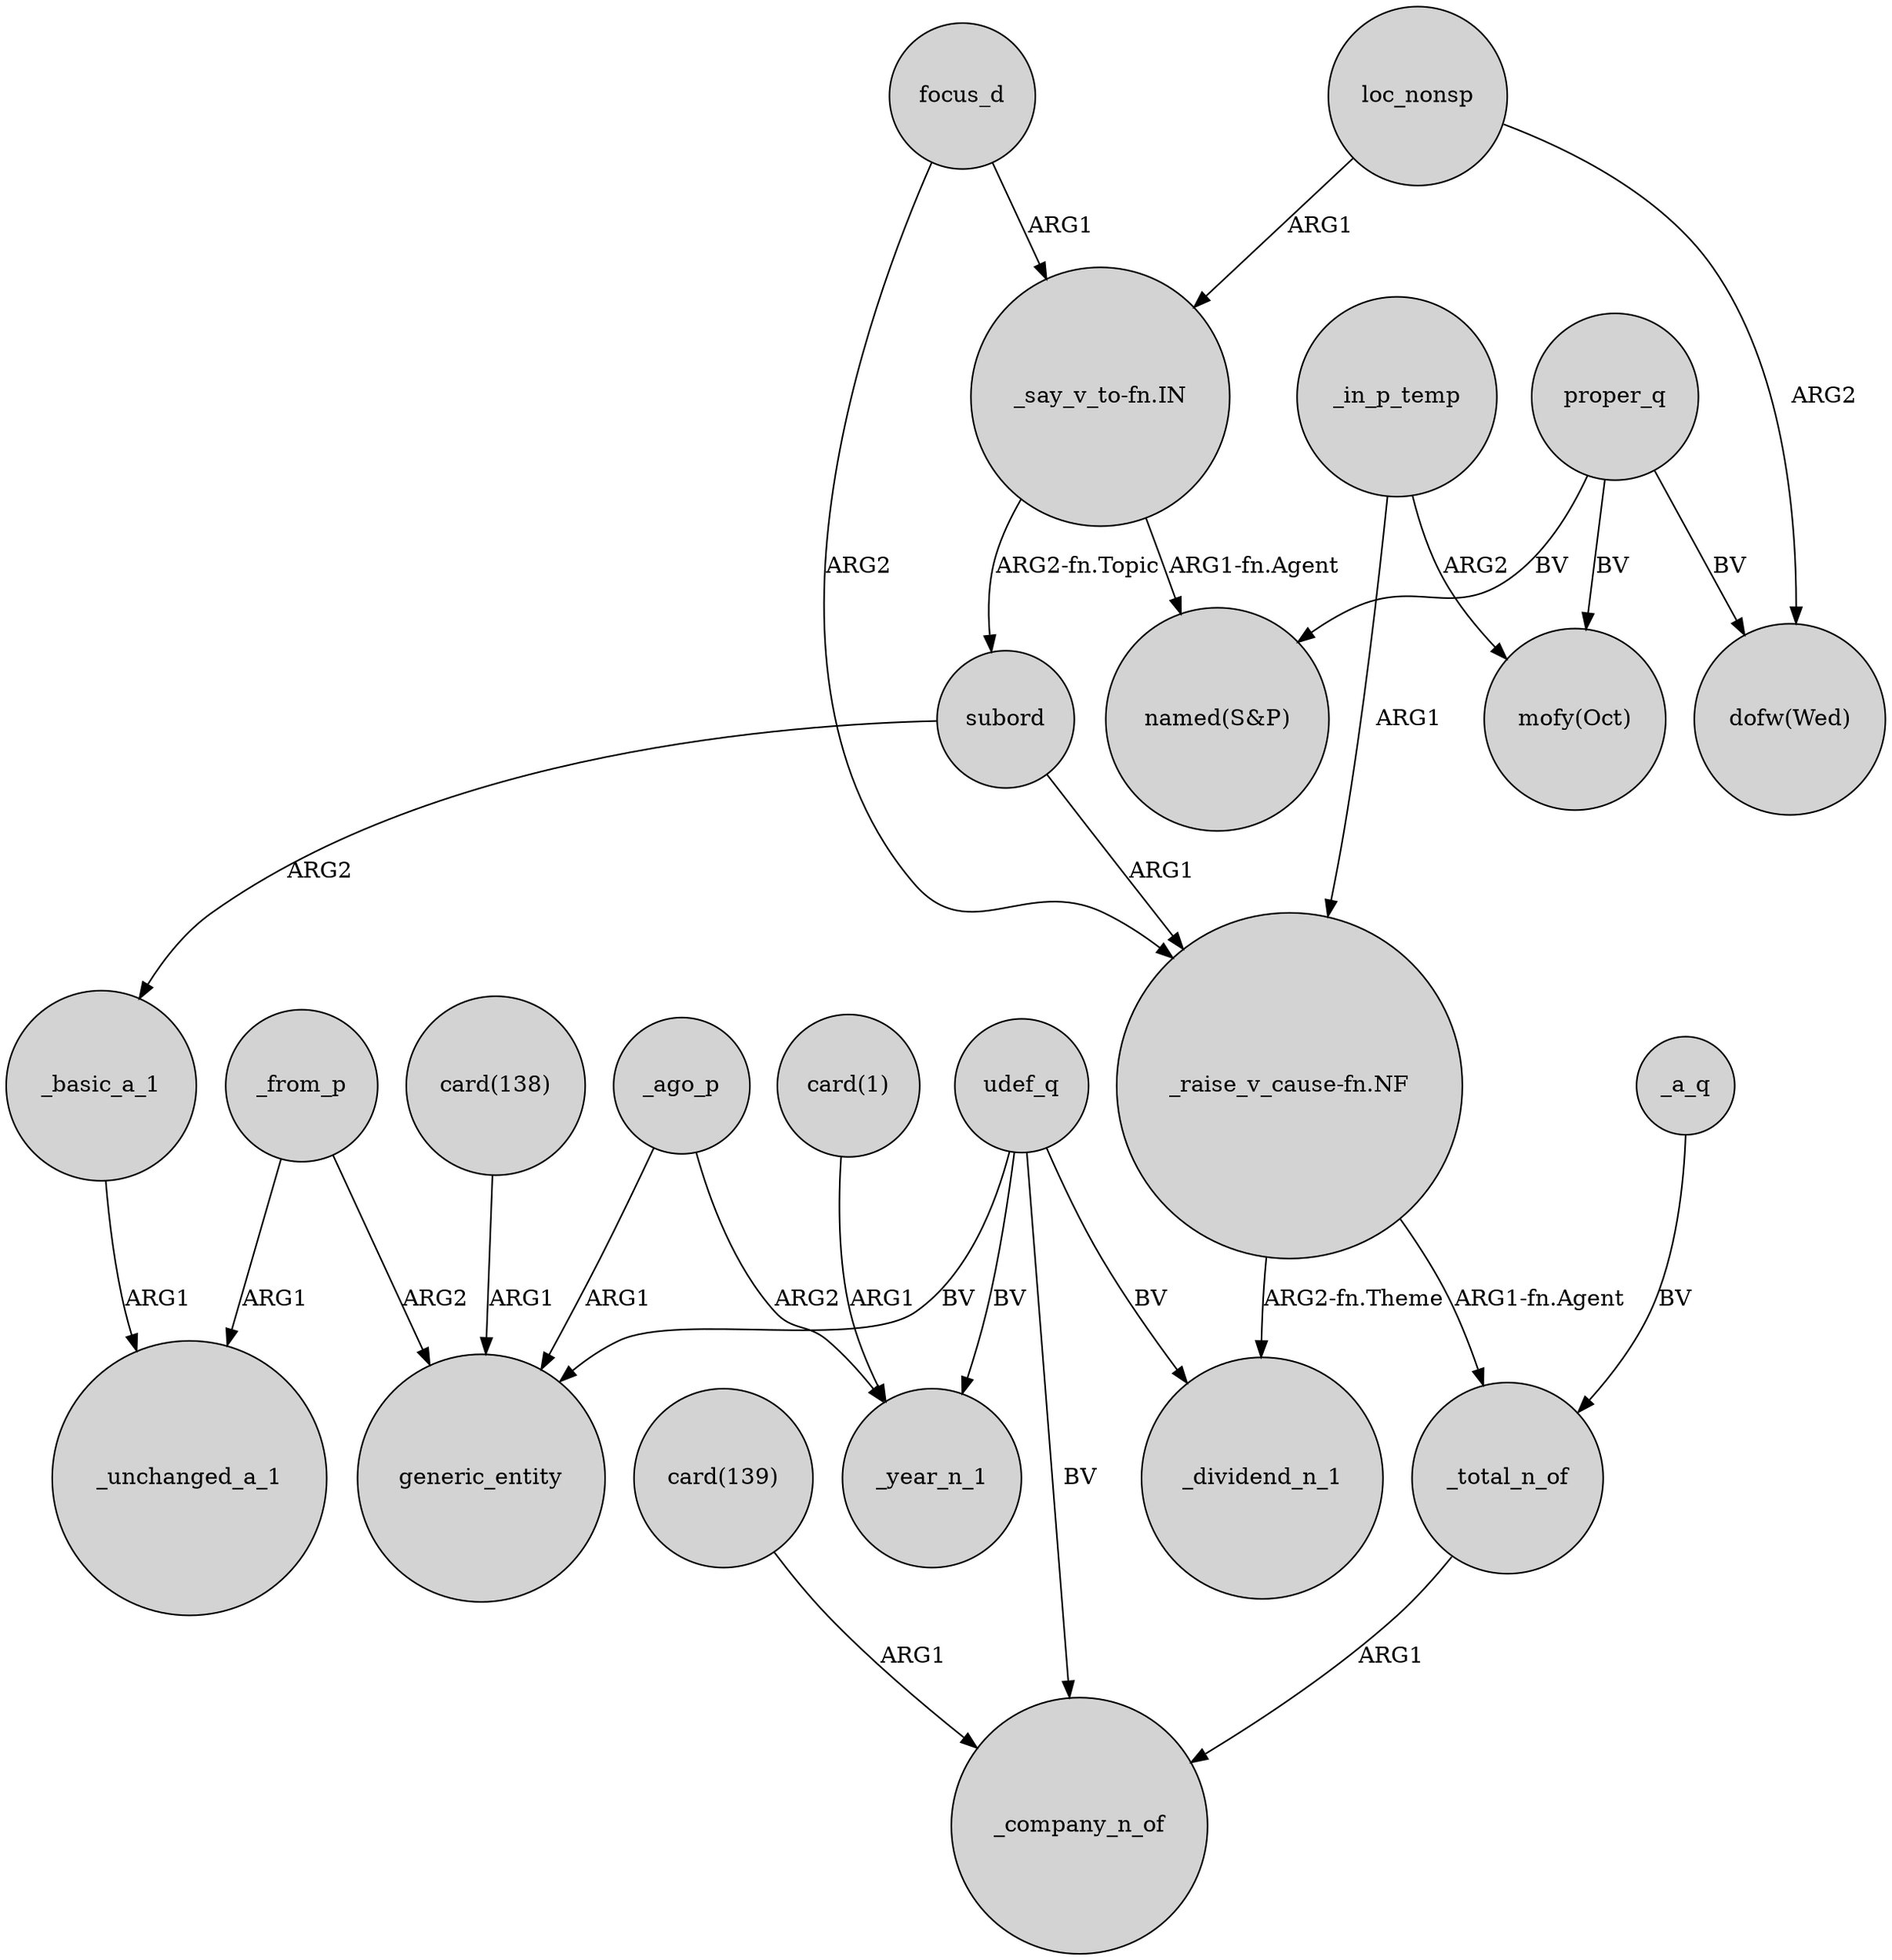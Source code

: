digraph {
	node [shape=circle style=filled]
	_total_n_of -> _company_n_of [label=ARG1]
	_ago_p -> generic_entity [label=ARG1]
	subord -> "_raise_v_cause-fn.NF" [label=ARG1]
	udef_q -> generic_entity [label=BV]
	"_say_v_to-fn.IN" -> "named(S&P)" [label="ARG1-fn.Agent"]
	"card(138)" -> generic_entity [label=ARG1]
	focus_d -> "_raise_v_cause-fn.NF" [label=ARG2]
	_in_p_temp -> "mofy(Oct)" [label=ARG2]
	proper_q -> "mofy(Oct)" [label=BV]
	_from_p -> generic_entity [label=ARG2]
	"_raise_v_cause-fn.NF" -> _total_n_of [label="ARG1-fn.Agent"]
	"_raise_v_cause-fn.NF" -> _dividend_n_1 [label="ARG2-fn.Theme"]
	"card(139)" -> _company_n_of [label=ARG1]
	_ago_p -> _year_n_1 [label=ARG2]
	proper_q -> "dofw(Wed)" [label=BV]
	_from_p -> _unchanged_a_1 [label=ARG1]
	_basic_a_1 -> _unchanged_a_1 [label=ARG1]
	loc_nonsp -> "_say_v_to-fn.IN" [label=ARG1]
	"_say_v_to-fn.IN" -> subord [label="ARG2-fn.Topic"]
	"card(1)" -> _year_n_1 [label=ARG1]
	_a_q -> _total_n_of [label=BV]
	udef_q -> _year_n_1 [label=BV]
	subord -> _basic_a_1 [label=ARG2]
	udef_q -> _dividend_n_1 [label=BV]
	udef_q -> _company_n_of [label=BV]
	loc_nonsp -> "dofw(Wed)" [label=ARG2]
	_in_p_temp -> "_raise_v_cause-fn.NF" [label=ARG1]
	proper_q -> "named(S&P)" [label=BV]
	focus_d -> "_say_v_to-fn.IN" [label=ARG1]
}
